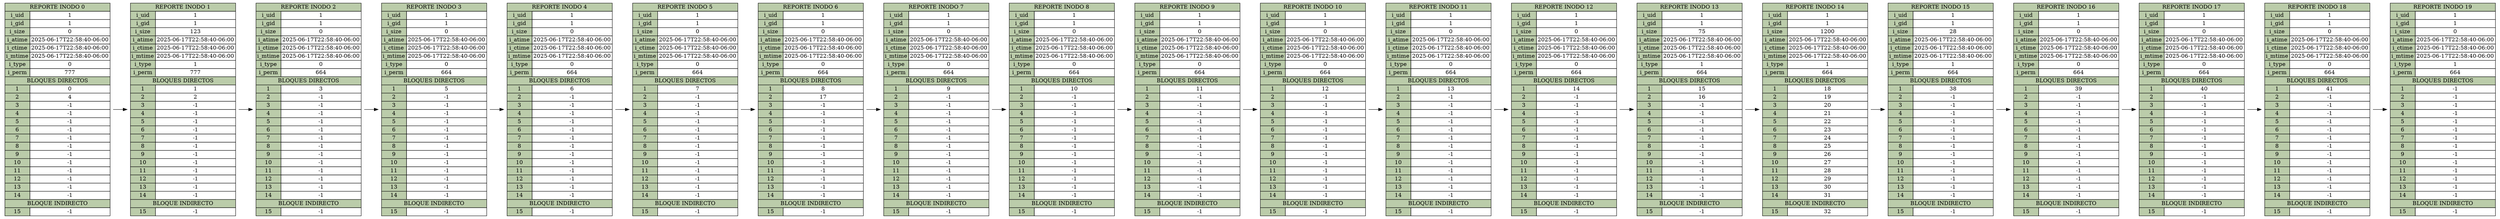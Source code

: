 digraph G {
        node [shape=plaintext]
		rankdir=LR;
    inode0 [label=<
            <table border="0" cellborder="1" cellspacing="0">
                <tr><td colspan="2" BGCOLOR="#bbccaa"> REPORTE INODO 0 </td></tr>
                <tr><td BGCOLOR="#bbccaa">i_uid</td><td>1</td></tr>
                <tr><td BGCOLOR="#bbccaa">i_gid</td><td>1</td></tr>
                <tr><td BGCOLOR="#bbccaa">i_size</td><td>0</td></tr>
                <tr><td BGCOLOR="#bbccaa">i_atime</td><td>2025-06-17T22:58:40-06:00</td></tr>
                <tr><td BGCOLOR="#bbccaa">i_ctime</td><td>2025-06-17T22:58:40-06:00</td></tr>
                <tr><td BGCOLOR="#bbccaa">i_mtime</td><td>2025-06-17T22:58:40-06:00</td></tr>
                <tr><td BGCOLOR="#bbccaa">i_type</td><td>0</td></tr>
                <tr><td BGCOLOR="#bbccaa">i_perm</td><td>777</td></tr>
                <tr><td BGCOLOR="#bbccaa" colspan="2">BLOQUES DIRECTOS</td></tr>
            <tr><td BGCOLOR="#bbccaa">1</td><td>0</td></tr><tr><td BGCOLOR="#bbccaa">2</td><td>4</td></tr><tr><td BGCOLOR="#bbccaa">3</td><td>-1</td></tr><tr><td BGCOLOR="#bbccaa">4</td><td>-1</td></tr><tr><td BGCOLOR="#bbccaa">5</td><td>-1</td></tr><tr><td BGCOLOR="#bbccaa">6</td><td>-1</td></tr><tr><td BGCOLOR="#bbccaa">7</td><td>-1</td></tr><tr><td BGCOLOR="#bbccaa">8</td><td>-1</td></tr><tr><td BGCOLOR="#bbccaa">9</td><td>-1</td></tr><tr><td BGCOLOR="#bbccaa">10</td><td>-1</td></tr><tr><td BGCOLOR="#bbccaa">11</td><td>-1</td></tr><tr><td BGCOLOR="#bbccaa">12</td><td>-1</td></tr><tr><td BGCOLOR="#bbccaa">13</td><td>-1</td></tr><tr><td BGCOLOR="#bbccaa">14</td><td>-1</td></tr>
                <tr><td BGCOLOR="#bbccaa" colspan="2">BLOQUE INDIRECTO</td></tr>
                <tr><td BGCOLOR="#bbccaa">15</td><td>-1</td></tr>
            </table>>];
        inode0 -> inode1;
inode1 [label=<
            <table border="0" cellborder="1" cellspacing="0">
                <tr><td colspan="2" BGCOLOR="#bbccaa"> REPORTE INODO 1 </td></tr>
                <tr><td BGCOLOR="#bbccaa">i_uid</td><td>1</td></tr>
                <tr><td BGCOLOR="#bbccaa">i_gid</td><td>1</td></tr>
                <tr><td BGCOLOR="#bbccaa">i_size</td><td>123</td></tr>
                <tr><td BGCOLOR="#bbccaa">i_atime</td><td>2025-06-17T22:58:40-06:00</td></tr>
                <tr><td BGCOLOR="#bbccaa">i_ctime</td><td>2025-06-17T22:58:40-06:00</td></tr>
                <tr><td BGCOLOR="#bbccaa">i_mtime</td><td>2025-06-17T22:58:40-06:00</td></tr>
                <tr><td BGCOLOR="#bbccaa">i_type</td><td>1</td></tr>
                <tr><td BGCOLOR="#bbccaa">i_perm</td><td>777</td></tr>
                <tr><td BGCOLOR="#bbccaa" colspan="2">BLOQUES DIRECTOS</td></tr>
            <tr><td BGCOLOR="#bbccaa">1</td><td>1</td></tr><tr><td BGCOLOR="#bbccaa">2</td><td>2</td></tr><tr><td BGCOLOR="#bbccaa">3</td><td>-1</td></tr><tr><td BGCOLOR="#bbccaa">4</td><td>-1</td></tr><tr><td BGCOLOR="#bbccaa">5</td><td>-1</td></tr><tr><td BGCOLOR="#bbccaa">6</td><td>-1</td></tr><tr><td BGCOLOR="#bbccaa">7</td><td>-1</td></tr><tr><td BGCOLOR="#bbccaa">8</td><td>-1</td></tr><tr><td BGCOLOR="#bbccaa">9</td><td>-1</td></tr><tr><td BGCOLOR="#bbccaa">10</td><td>-1</td></tr><tr><td BGCOLOR="#bbccaa">11</td><td>-1</td></tr><tr><td BGCOLOR="#bbccaa">12</td><td>-1</td></tr><tr><td BGCOLOR="#bbccaa">13</td><td>-1</td></tr><tr><td BGCOLOR="#bbccaa">14</td><td>-1</td></tr>
                <tr><td BGCOLOR="#bbccaa" colspan="2">BLOQUE INDIRECTO</td></tr>
                <tr><td BGCOLOR="#bbccaa">15</td><td>-1</td></tr>
            </table>>];
        inode1 -> inode2;
inode2 [label=<
            <table border="0" cellborder="1" cellspacing="0">
                <tr><td colspan="2" BGCOLOR="#bbccaa"> REPORTE INODO 2 </td></tr>
                <tr><td BGCOLOR="#bbccaa">i_uid</td><td>1</td></tr>
                <tr><td BGCOLOR="#bbccaa">i_gid</td><td>1</td></tr>
                <tr><td BGCOLOR="#bbccaa">i_size</td><td>0</td></tr>
                <tr><td BGCOLOR="#bbccaa">i_atime</td><td>2025-06-17T22:58:40-06:00</td></tr>
                <tr><td BGCOLOR="#bbccaa">i_ctime</td><td>2025-06-17T22:58:40-06:00</td></tr>
                <tr><td BGCOLOR="#bbccaa">i_mtime</td><td>2025-06-17T22:58:40-06:00</td></tr>
                <tr><td BGCOLOR="#bbccaa">i_type</td><td>0</td></tr>
                <tr><td BGCOLOR="#bbccaa">i_perm</td><td>664</td></tr>
                <tr><td BGCOLOR="#bbccaa" colspan="2">BLOQUES DIRECTOS</td></tr>
            <tr><td BGCOLOR="#bbccaa">1</td><td>3</td></tr><tr><td BGCOLOR="#bbccaa">2</td><td>-1</td></tr><tr><td BGCOLOR="#bbccaa">3</td><td>-1</td></tr><tr><td BGCOLOR="#bbccaa">4</td><td>-1</td></tr><tr><td BGCOLOR="#bbccaa">5</td><td>-1</td></tr><tr><td BGCOLOR="#bbccaa">6</td><td>-1</td></tr><tr><td BGCOLOR="#bbccaa">7</td><td>-1</td></tr><tr><td BGCOLOR="#bbccaa">8</td><td>-1</td></tr><tr><td BGCOLOR="#bbccaa">9</td><td>-1</td></tr><tr><td BGCOLOR="#bbccaa">10</td><td>-1</td></tr><tr><td BGCOLOR="#bbccaa">11</td><td>-1</td></tr><tr><td BGCOLOR="#bbccaa">12</td><td>-1</td></tr><tr><td BGCOLOR="#bbccaa">13</td><td>-1</td></tr><tr><td BGCOLOR="#bbccaa">14</td><td>-1</td></tr>
                <tr><td BGCOLOR="#bbccaa" colspan="2">BLOQUE INDIRECTO</td></tr>
                <tr><td BGCOLOR="#bbccaa">15</td><td>-1</td></tr>
            </table>>];
        inode2 -> inode3;
inode3 [label=<
            <table border="0" cellborder="1" cellspacing="0">
                <tr><td colspan="2" BGCOLOR="#bbccaa"> REPORTE INODO 3 </td></tr>
                <tr><td BGCOLOR="#bbccaa">i_uid</td><td>1</td></tr>
                <tr><td BGCOLOR="#bbccaa">i_gid</td><td>1</td></tr>
                <tr><td BGCOLOR="#bbccaa">i_size</td><td>0</td></tr>
                <tr><td BGCOLOR="#bbccaa">i_atime</td><td>2025-06-17T22:58:40-06:00</td></tr>
                <tr><td BGCOLOR="#bbccaa">i_ctime</td><td>2025-06-17T22:58:40-06:00</td></tr>
                <tr><td BGCOLOR="#bbccaa">i_mtime</td><td>2025-06-17T22:58:40-06:00</td></tr>
                <tr><td BGCOLOR="#bbccaa">i_type</td><td>0</td></tr>
                <tr><td BGCOLOR="#bbccaa">i_perm</td><td>664</td></tr>
                <tr><td BGCOLOR="#bbccaa" colspan="2">BLOQUES DIRECTOS</td></tr>
            <tr><td BGCOLOR="#bbccaa">1</td><td>5</td></tr><tr><td BGCOLOR="#bbccaa">2</td><td>-1</td></tr><tr><td BGCOLOR="#bbccaa">3</td><td>-1</td></tr><tr><td BGCOLOR="#bbccaa">4</td><td>-1</td></tr><tr><td BGCOLOR="#bbccaa">5</td><td>-1</td></tr><tr><td BGCOLOR="#bbccaa">6</td><td>-1</td></tr><tr><td BGCOLOR="#bbccaa">7</td><td>-1</td></tr><tr><td BGCOLOR="#bbccaa">8</td><td>-1</td></tr><tr><td BGCOLOR="#bbccaa">9</td><td>-1</td></tr><tr><td BGCOLOR="#bbccaa">10</td><td>-1</td></tr><tr><td BGCOLOR="#bbccaa">11</td><td>-1</td></tr><tr><td BGCOLOR="#bbccaa">12</td><td>-1</td></tr><tr><td BGCOLOR="#bbccaa">13</td><td>-1</td></tr><tr><td BGCOLOR="#bbccaa">14</td><td>-1</td></tr>
                <tr><td BGCOLOR="#bbccaa" colspan="2">BLOQUE INDIRECTO</td></tr>
                <tr><td BGCOLOR="#bbccaa">15</td><td>-1</td></tr>
            </table>>];
        inode3 -> inode4;
inode4 [label=<
            <table border="0" cellborder="1" cellspacing="0">
                <tr><td colspan="2" BGCOLOR="#bbccaa"> REPORTE INODO 4 </td></tr>
                <tr><td BGCOLOR="#bbccaa">i_uid</td><td>1</td></tr>
                <tr><td BGCOLOR="#bbccaa">i_gid</td><td>1</td></tr>
                <tr><td BGCOLOR="#bbccaa">i_size</td><td>0</td></tr>
                <tr><td BGCOLOR="#bbccaa">i_atime</td><td>2025-06-17T22:58:40-06:00</td></tr>
                <tr><td BGCOLOR="#bbccaa">i_ctime</td><td>2025-06-17T22:58:40-06:00</td></tr>
                <tr><td BGCOLOR="#bbccaa">i_mtime</td><td>2025-06-17T22:58:40-06:00</td></tr>
                <tr><td BGCOLOR="#bbccaa">i_type</td><td>0</td></tr>
                <tr><td BGCOLOR="#bbccaa">i_perm</td><td>664</td></tr>
                <tr><td BGCOLOR="#bbccaa" colspan="2">BLOQUES DIRECTOS</td></tr>
            <tr><td BGCOLOR="#bbccaa">1</td><td>6</td></tr><tr><td BGCOLOR="#bbccaa">2</td><td>-1</td></tr><tr><td BGCOLOR="#bbccaa">3</td><td>-1</td></tr><tr><td BGCOLOR="#bbccaa">4</td><td>-1</td></tr><tr><td BGCOLOR="#bbccaa">5</td><td>-1</td></tr><tr><td BGCOLOR="#bbccaa">6</td><td>-1</td></tr><tr><td BGCOLOR="#bbccaa">7</td><td>-1</td></tr><tr><td BGCOLOR="#bbccaa">8</td><td>-1</td></tr><tr><td BGCOLOR="#bbccaa">9</td><td>-1</td></tr><tr><td BGCOLOR="#bbccaa">10</td><td>-1</td></tr><tr><td BGCOLOR="#bbccaa">11</td><td>-1</td></tr><tr><td BGCOLOR="#bbccaa">12</td><td>-1</td></tr><tr><td BGCOLOR="#bbccaa">13</td><td>-1</td></tr><tr><td BGCOLOR="#bbccaa">14</td><td>-1</td></tr>
                <tr><td BGCOLOR="#bbccaa" colspan="2">BLOQUE INDIRECTO</td></tr>
                <tr><td BGCOLOR="#bbccaa">15</td><td>-1</td></tr>
            </table>>];
        inode4 -> inode5;
inode5 [label=<
            <table border="0" cellborder="1" cellspacing="0">
                <tr><td colspan="2" BGCOLOR="#bbccaa"> REPORTE INODO 5 </td></tr>
                <tr><td BGCOLOR="#bbccaa">i_uid</td><td>1</td></tr>
                <tr><td BGCOLOR="#bbccaa">i_gid</td><td>1</td></tr>
                <tr><td BGCOLOR="#bbccaa">i_size</td><td>0</td></tr>
                <tr><td BGCOLOR="#bbccaa">i_atime</td><td>2025-06-17T22:58:40-06:00</td></tr>
                <tr><td BGCOLOR="#bbccaa">i_ctime</td><td>2025-06-17T22:58:40-06:00</td></tr>
                <tr><td BGCOLOR="#bbccaa">i_mtime</td><td>2025-06-17T22:58:40-06:00</td></tr>
                <tr><td BGCOLOR="#bbccaa">i_type</td><td>0</td></tr>
                <tr><td BGCOLOR="#bbccaa">i_perm</td><td>664</td></tr>
                <tr><td BGCOLOR="#bbccaa" colspan="2">BLOQUES DIRECTOS</td></tr>
            <tr><td BGCOLOR="#bbccaa">1</td><td>7</td></tr><tr><td BGCOLOR="#bbccaa">2</td><td>-1</td></tr><tr><td BGCOLOR="#bbccaa">3</td><td>-1</td></tr><tr><td BGCOLOR="#bbccaa">4</td><td>-1</td></tr><tr><td BGCOLOR="#bbccaa">5</td><td>-1</td></tr><tr><td BGCOLOR="#bbccaa">6</td><td>-1</td></tr><tr><td BGCOLOR="#bbccaa">7</td><td>-1</td></tr><tr><td BGCOLOR="#bbccaa">8</td><td>-1</td></tr><tr><td BGCOLOR="#bbccaa">9</td><td>-1</td></tr><tr><td BGCOLOR="#bbccaa">10</td><td>-1</td></tr><tr><td BGCOLOR="#bbccaa">11</td><td>-1</td></tr><tr><td BGCOLOR="#bbccaa">12</td><td>-1</td></tr><tr><td BGCOLOR="#bbccaa">13</td><td>-1</td></tr><tr><td BGCOLOR="#bbccaa">14</td><td>-1</td></tr>
                <tr><td BGCOLOR="#bbccaa" colspan="2">BLOQUE INDIRECTO</td></tr>
                <tr><td BGCOLOR="#bbccaa">15</td><td>-1</td></tr>
            </table>>];
        inode5 -> inode6;
inode6 [label=<
            <table border="0" cellborder="1" cellspacing="0">
                <tr><td colspan="2" BGCOLOR="#bbccaa"> REPORTE INODO 6 </td></tr>
                <tr><td BGCOLOR="#bbccaa">i_uid</td><td>1</td></tr>
                <tr><td BGCOLOR="#bbccaa">i_gid</td><td>1</td></tr>
                <tr><td BGCOLOR="#bbccaa">i_size</td><td>0</td></tr>
                <tr><td BGCOLOR="#bbccaa">i_atime</td><td>2025-06-17T22:58:40-06:00</td></tr>
                <tr><td BGCOLOR="#bbccaa">i_ctime</td><td>2025-06-17T22:58:40-06:00</td></tr>
                <tr><td BGCOLOR="#bbccaa">i_mtime</td><td>2025-06-17T22:58:40-06:00</td></tr>
                <tr><td BGCOLOR="#bbccaa">i_type</td><td>0</td></tr>
                <tr><td BGCOLOR="#bbccaa">i_perm</td><td>664</td></tr>
                <tr><td BGCOLOR="#bbccaa" colspan="2">BLOQUES DIRECTOS</td></tr>
            <tr><td BGCOLOR="#bbccaa">1</td><td>8</td></tr><tr><td BGCOLOR="#bbccaa">2</td><td>17</td></tr><tr><td BGCOLOR="#bbccaa">3</td><td>-1</td></tr><tr><td BGCOLOR="#bbccaa">4</td><td>-1</td></tr><tr><td BGCOLOR="#bbccaa">5</td><td>-1</td></tr><tr><td BGCOLOR="#bbccaa">6</td><td>-1</td></tr><tr><td BGCOLOR="#bbccaa">7</td><td>-1</td></tr><tr><td BGCOLOR="#bbccaa">8</td><td>-1</td></tr><tr><td BGCOLOR="#bbccaa">9</td><td>-1</td></tr><tr><td BGCOLOR="#bbccaa">10</td><td>-1</td></tr><tr><td BGCOLOR="#bbccaa">11</td><td>-1</td></tr><tr><td BGCOLOR="#bbccaa">12</td><td>-1</td></tr><tr><td BGCOLOR="#bbccaa">13</td><td>-1</td></tr><tr><td BGCOLOR="#bbccaa">14</td><td>-1</td></tr>
                <tr><td BGCOLOR="#bbccaa" colspan="2">BLOQUE INDIRECTO</td></tr>
                <tr><td BGCOLOR="#bbccaa">15</td><td>-1</td></tr>
            </table>>];
        inode6 -> inode7;
inode7 [label=<
            <table border="0" cellborder="1" cellspacing="0">
                <tr><td colspan="2" BGCOLOR="#bbccaa"> REPORTE INODO 7 </td></tr>
                <tr><td BGCOLOR="#bbccaa">i_uid</td><td>1</td></tr>
                <tr><td BGCOLOR="#bbccaa">i_gid</td><td>1</td></tr>
                <tr><td BGCOLOR="#bbccaa">i_size</td><td>0</td></tr>
                <tr><td BGCOLOR="#bbccaa">i_atime</td><td>2025-06-17T22:58:40-06:00</td></tr>
                <tr><td BGCOLOR="#bbccaa">i_ctime</td><td>2025-06-17T22:58:40-06:00</td></tr>
                <tr><td BGCOLOR="#bbccaa">i_mtime</td><td>2025-06-17T22:58:40-06:00</td></tr>
                <tr><td BGCOLOR="#bbccaa">i_type</td><td>0</td></tr>
                <tr><td BGCOLOR="#bbccaa">i_perm</td><td>664</td></tr>
                <tr><td BGCOLOR="#bbccaa" colspan="2">BLOQUES DIRECTOS</td></tr>
            <tr><td BGCOLOR="#bbccaa">1</td><td>9</td></tr><tr><td BGCOLOR="#bbccaa">2</td><td>-1</td></tr><tr><td BGCOLOR="#bbccaa">3</td><td>-1</td></tr><tr><td BGCOLOR="#bbccaa">4</td><td>-1</td></tr><tr><td BGCOLOR="#bbccaa">5</td><td>-1</td></tr><tr><td BGCOLOR="#bbccaa">6</td><td>-1</td></tr><tr><td BGCOLOR="#bbccaa">7</td><td>-1</td></tr><tr><td BGCOLOR="#bbccaa">8</td><td>-1</td></tr><tr><td BGCOLOR="#bbccaa">9</td><td>-1</td></tr><tr><td BGCOLOR="#bbccaa">10</td><td>-1</td></tr><tr><td BGCOLOR="#bbccaa">11</td><td>-1</td></tr><tr><td BGCOLOR="#bbccaa">12</td><td>-1</td></tr><tr><td BGCOLOR="#bbccaa">13</td><td>-1</td></tr><tr><td BGCOLOR="#bbccaa">14</td><td>-1</td></tr>
                <tr><td BGCOLOR="#bbccaa" colspan="2">BLOQUE INDIRECTO</td></tr>
                <tr><td BGCOLOR="#bbccaa">15</td><td>-1</td></tr>
            </table>>];
        inode7 -> inode8;
inode8 [label=<
            <table border="0" cellborder="1" cellspacing="0">
                <tr><td colspan="2" BGCOLOR="#bbccaa"> REPORTE INODO 8 </td></tr>
                <tr><td BGCOLOR="#bbccaa">i_uid</td><td>1</td></tr>
                <tr><td BGCOLOR="#bbccaa">i_gid</td><td>1</td></tr>
                <tr><td BGCOLOR="#bbccaa">i_size</td><td>0</td></tr>
                <tr><td BGCOLOR="#bbccaa">i_atime</td><td>2025-06-17T22:58:40-06:00</td></tr>
                <tr><td BGCOLOR="#bbccaa">i_ctime</td><td>2025-06-17T22:58:40-06:00</td></tr>
                <tr><td BGCOLOR="#bbccaa">i_mtime</td><td>2025-06-17T22:58:40-06:00</td></tr>
                <tr><td BGCOLOR="#bbccaa">i_type</td><td>0</td></tr>
                <tr><td BGCOLOR="#bbccaa">i_perm</td><td>664</td></tr>
                <tr><td BGCOLOR="#bbccaa" colspan="2">BLOQUES DIRECTOS</td></tr>
            <tr><td BGCOLOR="#bbccaa">1</td><td>10</td></tr><tr><td BGCOLOR="#bbccaa">2</td><td>-1</td></tr><tr><td BGCOLOR="#bbccaa">3</td><td>-1</td></tr><tr><td BGCOLOR="#bbccaa">4</td><td>-1</td></tr><tr><td BGCOLOR="#bbccaa">5</td><td>-1</td></tr><tr><td BGCOLOR="#bbccaa">6</td><td>-1</td></tr><tr><td BGCOLOR="#bbccaa">7</td><td>-1</td></tr><tr><td BGCOLOR="#bbccaa">8</td><td>-1</td></tr><tr><td BGCOLOR="#bbccaa">9</td><td>-1</td></tr><tr><td BGCOLOR="#bbccaa">10</td><td>-1</td></tr><tr><td BGCOLOR="#bbccaa">11</td><td>-1</td></tr><tr><td BGCOLOR="#bbccaa">12</td><td>-1</td></tr><tr><td BGCOLOR="#bbccaa">13</td><td>-1</td></tr><tr><td BGCOLOR="#bbccaa">14</td><td>-1</td></tr>
                <tr><td BGCOLOR="#bbccaa" colspan="2">BLOQUE INDIRECTO</td></tr>
                <tr><td BGCOLOR="#bbccaa">15</td><td>-1</td></tr>
            </table>>];
        inode8 -> inode9;
inode9 [label=<
            <table border="0" cellborder="1" cellspacing="0">
                <tr><td colspan="2" BGCOLOR="#bbccaa"> REPORTE INODO 9 </td></tr>
                <tr><td BGCOLOR="#bbccaa">i_uid</td><td>1</td></tr>
                <tr><td BGCOLOR="#bbccaa">i_gid</td><td>1</td></tr>
                <tr><td BGCOLOR="#bbccaa">i_size</td><td>0</td></tr>
                <tr><td BGCOLOR="#bbccaa">i_atime</td><td>2025-06-17T22:58:40-06:00</td></tr>
                <tr><td BGCOLOR="#bbccaa">i_ctime</td><td>2025-06-17T22:58:40-06:00</td></tr>
                <tr><td BGCOLOR="#bbccaa">i_mtime</td><td>2025-06-17T22:58:40-06:00</td></tr>
                <tr><td BGCOLOR="#bbccaa">i_type</td><td>0</td></tr>
                <tr><td BGCOLOR="#bbccaa">i_perm</td><td>664</td></tr>
                <tr><td BGCOLOR="#bbccaa" colspan="2">BLOQUES DIRECTOS</td></tr>
            <tr><td BGCOLOR="#bbccaa">1</td><td>11</td></tr><tr><td BGCOLOR="#bbccaa">2</td><td>-1</td></tr><tr><td BGCOLOR="#bbccaa">3</td><td>-1</td></tr><tr><td BGCOLOR="#bbccaa">4</td><td>-1</td></tr><tr><td BGCOLOR="#bbccaa">5</td><td>-1</td></tr><tr><td BGCOLOR="#bbccaa">6</td><td>-1</td></tr><tr><td BGCOLOR="#bbccaa">7</td><td>-1</td></tr><tr><td BGCOLOR="#bbccaa">8</td><td>-1</td></tr><tr><td BGCOLOR="#bbccaa">9</td><td>-1</td></tr><tr><td BGCOLOR="#bbccaa">10</td><td>-1</td></tr><tr><td BGCOLOR="#bbccaa">11</td><td>-1</td></tr><tr><td BGCOLOR="#bbccaa">12</td><td>-1</td></tr><tr><td BGCOLOR="#bbccaa">13</td><td>-1</td></tr><tr><td BGCOLOR="#bbccaa">14</td><td>-1</td></tr>
                <tr><td BGCOLOR="#bbccaa" colspan="2">BLOQUE INDIRECTO</td></tr>
                <tr><td BGCOLOR="#bbccaa">15</td><td>-1</td></tr>
            </table>>];
        inode9 -> inode10;
inode10 [label=<
            <table border="0" cellborder="1" cellspacing="0">
                <tr><td colspan="2" BGCOLOR="#bbccaa"> REPORTE INODO 10 </td></tr>
                <tr><td BGCOLOR="#bbccaa">i_uid</td><td>1</td></tr>
                <tr><td BGCOLOR="#bbccaa">i_gid</td><td>1</td></tr>
                <tr><td BGCOLOR="#bbccaa">i_size</td><td>0</td></tr>
                <tr><td BGCOLOR="#bbccaa">i_atime</td><td>2025-06-17T22:58:40-06:00</td></tr>
                <tr><td BGCOLOR="#bbccaa">i_ctime</td><td>2025-06-17T22:58:40-06:00</td></tr>
                <tr><td BGCOLOR="#bbccaa">i_mtime</td><td>2025-06-17T22:58:40-06:00</td></tr>
                <tr><td BGCOLOR="#bbccaa">i_type</td><td>0</td></tr>
                <tr><td BGCOLOR="#bbccaa">i_perm</td><td>664</td></tr>
                <tr><td BGCOLOR="#bbccaa" colspan="2">BLOQUES DIRECTOS</td></tr>
            <tr><td BGCOLOR="#bbccaa">1</td><td>12</td></tr><tr><td BGCOLOR="#bbccaa">2</td><td>-1</td></tr><tr><td BGCOLOR="#bbccaa">3</td><td>-1</td></tr><tr><td BGCOLOR="#bbccaa">4</td><td>-1</td></tr><tr><td BGCOLOR="#bbccaa">5</td><td>-1</td></tr><tr><td BGCOLOR="#bbccaa">6</td><td>-1</td></tr><tr><td BGCOLOR="#bbccaa">7</td><td>-1</td></tr><tr><td BGCOLOR="#bbccaa">8</td><td>-1</td></tr><tr><td BGCOLOR="#bbccaa">9</td><td>-1</td></tr><tr><td BGCOLOR="#bbccaa">10</td><td>-1</td></tr><tr><td BGCOLOR="#bbccaa">11</td><td>-1</td></tr><tr><td BGCOLOR="#bbccaa">12</td><td>-1</td></tr><tr><td BGCOLOR="#bbccaa">13</td><td>-1</td></tr><tr><td BGCOLOR="#bbccaa">14</td><td>-1</td></tr>
                <tr><td BGCOLOR="#bbccaa" colspan="2">BLOQUE INDIRECTO</td></tr>
                <tr><td BGCOLOR="#bbccaa">15</td><td>-1</td></tr>
            </table>>];
        inode10 -> inode11;
inode11 [label=<
            <table border="0" cellborder="1" cellspacing="0">
                <tr><td colspan="2" BGCOLOR="#bbccaa"> REPORTE INODO 11 </td></tr>
                <tr><td BGCOLOR="#bbccaa">i_uid</td><td>1</td></tr>
                <tr><td BGCOLOR="#bbccaa">i_gid</td><td>1</td></tr>
                <tr><td BGCOLOR="#bbccaa">i_size</td><td>0</td></tr>
                <tr><td BGCOLOR="#bbccaa">i_atime</td><td>2025-06-17T22:58:40-06:00</td></tr>
                <tr><td BGCOLOR="#bbccaa">i_ctime</td><td>2025-06-17T22:58:40-06:00</td></tr>
                <tr><td BGCOLOR="#bbccaa">i_mtime</td><td>2025-06-17T22:58:40-06:00</td></tr>
                <tr><td BGCOLOR="#bbccaa">i_type</td><td>0</td></tr>
                <tr><td BGCOLOR="#bbccaa">i_perm</td><td>664</td></tr>
                <tr><td BGCOLOR="#bbccaa" colspan="2">BLOQUES DIRECTOS</td></tr>
            <tr><td BGCOLOR="#bbccaa">1</td><td>13</td></tr><tr><td BGCOLOR="#bbccaa">2</td><td>-1</td></tr><tr><td BGCOLOR="#bbccaa">3</td><td>-1</td></tr><tr><td BGCOLOR="#bbccaa">4</td><td>-1</td></tr><tr><td BGCOLOR="#bbccaa">5</td><td>-1</td></tr><tr><td BGCOLOR="#bbccaa">6</td><td>-1</td></tr><tr><td BGCOLOR="#bbccaa">7</td><td>-1</td></tr><tr><td BGCOLOR="#bbccaa">8</td><td>-1</td></tr><tr><td BGCOLOR="#bbccaa">9</td><td>-1</td></tr><tr><td BGCOLOR="#bbccaa">10</td><td>-1</td></tr><tr><td BGCOLOR="#bbccaa">11</td><td>-1</td></tr><tr><td BGCOLOR="#bbccaa">12</td><td>-1</td></tr><tr><td BGCOLOR="#bbccaa">13</td><td>-1</td></tr><tr><td BGCOLOR="#bbccaa">14</td><td>-1</td></tr>
                <tr><td BGCOLOR="#bbccaa" colspan="2">BLOQUE INDIRECTO</td></tr>
                <tr><td BGCOLOR="#bbccaa">15</td><td>-1</td></tr>
            </table>>];
        inode11 -> inode12;
inode12 [label=<
            <table border="0" cellborder="1" cellspacing="0">
                <tr><td colspan="2" BGCOLOR="#bbccaa"> REPORTE INODO 12 </td></tr>
                <tr><td BGCOLOR="#bbccaa">i_uid</td><td>1</td></tr>
                <tr><td BGCOLOR="#bbccaa">i_gid</td><td>1</td></tr>
                <tr><td BGCOLOR="#bbccaa">i_size</td><td>0</td></tr>
                <tr><td BGCOLOR="#bbccaa">i_atime</td><td>2025-06-17T22:58:40-06:00</td></tr>
                <tr><td BGCOLOR="#bbccaa">i_ctime</td><td>2025-06-17T22:58:40-06:00</td></tr>
                <tr><td BGCOLOR="#bbccaa">i_mtime</td><td>2025-06-17T22:58:40-06:00</td></tr>
                <tr><td BGCOLOR="#bbccaa">i_type</td><td>0</td></tr>
                <tr><td BGCOLOR="#bbccaa">i_perm</td><td>664</td></tr>
                <tr><td BGCOLOR="#bbccaa" colspan="2">BLOQUES DIRECTOS</td></tr>
            <tr><td BGCOLOR="#bbccaa">1</td><td>14</td></tr><tr><td BGCOLOR="#bbccaa">2</td><td>-1</td></tr><tr><td BGCOLOR="#bbccaa">3</td><td>-1</td></tr><tr><td BGCOLOR="#bbccaa">4</td><td>-1</td></tr><tr><td BGCOLOR="#bbccaa">5</td><td>-1</td></tr><tr><td BGCOLOR="#bbccaa">6</td><td>-1</td></tr><tr><td BGCOLOR="#bbccaa">7</td><td>-1</td></tr><tr><td BGCOLOR="#bbccaa">8</td><td>-1</td></tr><tr><td BGCOLOR="#bbccaa">9</td><td>-1</td></tr><tr><td BGCOLOR="#bbccaa">10</td><td>-1</td></tr><tr><td BGCOLOR="#bbccaa">11</td><td>-1</td></tr><tr><td BGCOLOR="#bbccaa">12</td><td>-1</td></tr><tr><td BGCOLOR="#bbccaa">13</td><td>-1</td></tr><tr><td BGCOLOR="#bbccaa">14</td><td>-1</td></tr>
                <tr><td BGCOLOR="#bbccaa" colspan="2">BLOQUE INDIRECTO</td></tr>
                <tr><td BGCOLOR="#bbccaa">15</td><td>-1</td></tr>
            </table>>];
        inode12 -> inode13;
inode13 [label=<
            <table border="0" cellborder="1" cellspacing="0">
                <tr><td colspan="2" BGCOLOR="#bbccaa"> REPORTE INODO 13 </td></tr>
                <tr><td BGCOLOR="#bbccaa">i_uid</td><td>1</td></tr>
                <tr><td BGCOLOR="#bbccaa">i_gid</td><td>1</td></tr>
                <tr><td BGCOLOR="#bbccaa">i_size</td><td>75</td></tr>
                <tr><td BGCOLOR="#bbccaa">i_atime</td><td>2025-06-17T22:58:40-06:00</td></tr>
                <tr><td BGCOLOR="#bbccaa">i_ctime</td><td>2025-06-17T22:58:40-06:00</td></tr>
                <tr><td BGCOLOR="#bbccaa">i_mtime</td><td>2025-06-17T22:58:40-06:00</td></tr>
                <tr><td BGCOLOR="#bbccaa">i_type</td><td>1</td></tr>
                <tr><td BGCOLOR="#bbccaa">i_perm</td><td>664</td></tr>
                <tr><td BGCOLOR="#bbccaa" colspan="2">BLOQUES DIRECTOS</td></tr>
            <tr><td BGCOLOR="#bbccaa">1</td><td>15</td></tr><tr><td BGCOLOR="#bbccaa">2</td><td>16</td></tr><tr><td BGCOLOR="#bbccaa">3</td><td>-1</td></tr><tr><td BGCOLOR="#bbccaa">4</td><td>-1</td></tr><tr><td BGCOLOR="#bbccaa">5</td><td>-1</td></tr><tr><td BGCOLOR="#bbccaa">6</td><td>-1</td></tr><tr><td BGCOLOR="#bbccaa">7</td><td>-1</td></tr><tr><td BGCOLOR="#bbccaa">8</td><td>-1</td></tr><tr><td BGCOLOR="#bbccaa">9</td><td>-1</td></tr><tr><td BGCOLOR="#bbccaa">10</td><td>-1</td></tr><tr><td BGCOLOR="#bbccaa">11</td><td>-1</td></tr><tr><td BGCOLOR="#bbccaa">12</td><td>-1</td></tr><tr><td BGCOLOR="#bbccaa">13</td><td>-1</td></tr><tr><td BGCOLOR="#bbccaa">14</td><td>-1</td></tr>
                <tr><td BGCOLOR="#bbccaa" colspan="2">BLOQUE INDIRECTO</td></tr>
                <tr><td BGCOLOR="#bbccaa">15</td><td>-1</td></tr>
            </table>>];
        inode13 -> inode14;
inode14 [label=<
            <table border="0" cellborder="1" cellspacing="0">
                <tr><td colspan="2" BGCOLOR="#bbccaa"> REPORTE INODO 14 </td></tr>
                <tr><td BGCOLOR="#bbccaa">i_uid</td><td>1</td></tr>
                <tr><td BGCOLOR="#bbccaa">i_gid</td><td>1</td></tr>
                <tr><td BGCOLOR="#bbccaa">i_size</td><td>1200</td></tr>
                <tr><td BGCOLOR="#bbccaa">i_atime</td><td>2025-06-17T22:58:40-06:00</td></tr>
                <tr><td BGCOLOR="#bbccaa">i_ctime</td><td>2025-06-17T22:58:40-06:00</td></tr>
                <tr><td BGCOLOR="#bbccaa">i_mtime</td><td>2025-06-17T22:58:40-06:00</td></tr>
                <tr><td BGCOLOR="#bbccaa">i_type</td><td>1</td></tr>
                <tr><td BGCOLOR="#bbccaa">i_perm</td><td>664</td></tr>
                <tr><td BGCOLOR="#bbccaa" colspan="2">BLOQUES DIRECTOS</td></tr>
            <tr><td BGCOLOR="#bbccaa">1</td><td>18</td></tr><tr><td BGCOLOR="#bbccaa">2</td><td>19</td></tr><tr><td BGCOLOR="#bbccaa">3</td><td>20</td></tr><tr><td BGCOLOR="#bbccaa">4</td><td>21</td></tr><tr><td BGCOLOR="#bbccaa">5</td><td>22</td></tr><tr><td BGCOLOR="#bbccaa">6</td><td>23</td></tr><tr><td BGCOLOR="#bbccaa">7</td><td>24</td></tr><tr><td BGCOLOR="#bbccaa">8</td><td>25</td></tr><tr><td BGCOLOR="#bbccaa">9</td><td>26</td></tr><tr><td BGCOLOR="#bbccaa">10</td><td>27</td></tr><tr><td BGCOLOR="#bbccaa">11</td><td>28</td></tr><tr><td BGCOLOR="#bbccaa">12</td><td>29</td></tr><tr><td BGCOLOR="#bbccaa">13</td><td>30</td></tr><tr><td BGCOLOR="#bbccaa">14</td><td>31</td></tr>
                <tr><td BGCOLOR="#bbccaa" colspan="2">BLOQUE INDIRECTO</td></tr>
                <tr><td BGCOLOR="#bbccaa">15</td><td>32</td></tr>
            </table>>];
        inode14 -> inode15;
inode15 [label=<
            <table border="0" cellborder="1" cellspacing="0">
                <tr><td colspan="2" BGCOLOR="#bbccaa"> REPORTE INODO 15 </td></tr>
                <tr><td BGCOLOR="#bbccaa">i_uid</td><td>1</td></tr>
                <tr><td BGCOLOR="#bbccaa">i_gid</td><td>1</td></tr>
                <tr><td BGCOLOR="#bbccaa">i_size</td><td>28</td></tr>
                <tr><td BGCOLOR="#bbccaa">i_atime</td><td>2025-06-17T22:58:40-06:00</td></tr>
                <tr><td BGCOLOR="#bbccaa">i_ctime</td><td>2025-06-17T22:58:40-06:00</td></tr>
                <tr><td BGCOLOR="#bbccaa">i_mtime</td><td>2025-06-17T22:58:40-06:00</td></tr>
                <tr><td BGCOLOR="#bbccaa">i_type</td><td>1</td></tr>
                <tr><td BGCOLOR="#bbccaa">i_perm</td><td>664</td></tr>
                <tr><td BGCOLOR="#bbccaa" colspan="2">BLOQUES DIRECTOS</td></tr>
            <tr><td BGCOLOR="#bbccaa">1</td><td>38</td></tr><tr><td BGCOLOR="#bbccaa">2</td><td>-1</td></tr><tr><td BGCOLOR="#bbccaa">3</td><td>-1</td></tr><tr><td BGCOLOR="#bbccaa">4</td><td>-1</td></tr><tr><td BGCOLOR="#bbccaa">5</td><td>-1</td></tr><tr><td BGCOLOR="#bbccaa">6</td><td>-1</td></tr><tr><td BGCOLOR="#bbccaa">7</td><td>-1</td></tr><tr><td BGCOLOR="#bbccaa">8</td><td>-1</td></tr><tr><td BGCOLOR="#bbccaa">9</td><td>-1</td></tr><tr><td BGCOLOR="#bbccaa">10</td><td>-1</td></tr><tr><td BGCOLOR="#bbccaa">11</td><td>-1</td></tr><tr><td BGCOLOR="#bbccaa">12</td><td>-1</td></tr><tr><td BGCOLOR="#bbccaa">13</td><td>-1</td></tr><tr><td BGCOLOR="#bbccaa">14</td><td>-1</td></tr>
                <tr><td BGCOLOR="#bbccaa" colspan="2">BLOQUE INDIRECTO</td></tr>
                <tr><td BGCOLOR="#bbccaa">15</td><td>-1</td></tr>
            </table>>];
        inode15 -> inode16;
inode16 [label=<
            <table border="0" cellborder="1" cellspacing="0">
                <tr><td colspan="2" BGCOLOR="#bbccaa"> REPORTE INODO 16 </td></tr>
                <tr><td BGCOLOR="#bbccaa">i_uid</td><td>1</td></tr>
                <tr><td BGCOLOR="#bbccaa">i_gid</td><td>1</td></tr>
                <tr><td BGCOLOR="#bbccaa">i_size</td><td>0</td></tr>
                <tr><td BGCOLOR="#bbccaa">i_atime</td><td>2025-06-17T22:58:40-06:00</td></tr>
                <tr><td BGCOLOR="#bbccaa">i_ctime</td><td>2025-06-17T22:58:40-06:00</td></tr>
                <tr><td BGCOLOR="#bbccaa">i_mtime</td><td>2025-06-17T22:58:40-06:00</td></tr>
                <tr><td BGCOLOR="#bbccaa">i_type</td><td>0</td></tr>
                <tr><td BGCOLOR="#bbccaa">i_perm</td><td>664</td></tr>
                <tr><td BGCOLOR="#bbccaa" colspan="2">BLOQUES DIRECTOS</td></tr>
            <tr><td BGCOLOR="#bbccaa">1</td><td>39</td></tr><tr><td BGCOLOR="#bbccaa">2</td><td>-1</td></tr><tr><td BGCOLOR="#bbccaa">3</td><td>-1</td></tr><tr><td BGCOLOR="#bbccaa">4</td><td>-1</td></tr><tr><td BGCOLOR="#bbccaa">5</td><td>-1</td></tr><tr><td BGCOLOR="#bbccaa">6</td><td>-1</td></tr><tr><td BGCOLOR="#bbccaa">7</td><td>-1</td></tr><tr><td BGCOLOR="#bbccaa">8</td><td>-1</td></tr><tr><td BGCOLOR="#bbccaa">9</td><td>-1</td></tr><tr><td BGCOLOR="#bbccaa">10</td><td>-1</td></tr><tr><td BGCOLOR="#bbccaa">11</td><td>-1</td></tr><tr><td BGCOLOR="#bbccaa">12</td><td>-1</td></tr><tr><td BGCOLOR="#bbccaa">13</td><td>-1</td></tr><tr><td BGCOLOR="#bbccaa">14</td><td>-1</td></tr>
                <tr><td BGCOLOR="#bbccaa" colspan="2">BLOQUE INDIRECTO</td></tr>
                <tr><td BGCOLOR="#bbccaa">15</td><td>-1</td></tr>
            </table>>];
        inode16 -> inode17;
inode17 [label=<
            <table border="0" cellborder="1" cellspacing="0">
                <tr><td colspan="2" BGCOLOR="#bbccaa"> REPORTE INODO 17 </td></tr>
                <tr><td BGCOLOR="#bbccaa">i_uid</td><td>1</td></tr>
                <tr><td BGCOLOR="#bbccaa">i_gid</td><td>1</td></tr>
                <tr><td BGCOLOR="#bbccaa">i_size</td><td>0</td></tr>
                <tr><td BGCOLOR="#bbccaa">i_atime</td><td>2025-06-17T22:58:40-06:00</td></tr>
                <tr><td BGCOLOR="#bbccaa">i_ctime</td><td>2025-06-17T22:58:40-06:00</td></tr>
                <tr><td BGCOLOR="#bbccaa">i_mtime</td><td>2025-06-17T22:58:40-06:00</td></tr>
                <tr><td BGCOLOR="#bbccaa">i_type</td><td>0</td></tr>
                <tr><td BGCOLOR="#bbccaa">i_perm</td><td>664</td></tr>
                <tr><td BGCOLOR="#bbccaa" colspan="2">BLOQUES DIRECTOS</td></tr>
            <tr><td BGCOLOR="#bbccaa">1</td><td>40</td></tr><tr><td BGCOLOR="#bbccaa">2</td><td>-1</td></tr><tr><td BGCOLOR="#bbccaa">3</td><td>-1</td></tr><tr><td BGCOLOR="#bbccaa">4</td><td>-1</td></tr><tr><td BGCOLOR="#bbccaa">5</td><td>-1</td></tr><tr><td BGCOLOR="#bbccaa">6</td><td>-1</td></tr><tr><td BGCOLOR="#bbccaa">7</td><td>-1</td></tr><tr><td BGCOLOR="#bbccaa">8</td><td>-1</td></tr><tr><td BGCOLOR="#bbccaa">9</td><td>-1</td></tr><tr><td BGCOLOR="#bbccaa">10</td><td>-1</td></tr><tr><td BGCOLOR="#bbccaa">11</td><td>-1</td></tr><tr><td BGCOLOR="#bbccaa">12</td><td>-1</td></tr><tr><td BGCOLOR="#bbccaa">13</td><td>-1</td></tr><tr><td BGCOLOR="#bbccaa">14</td><td>-1</td></tr>
                <tr><td BGCOLOR="#bbccaa" colspan="2">BLOQUE INDIRECTO</td></tr>
                <tr><td BGCOLOR="#bbccaa">15</td><td>-1</td></tr>
            </table>>];
        inode17 -> inode18;
inode18 [label=<
            <table border="0" cellborder="1" cellspacing="0">
                <tr><td colspan="2" BGCOLOR="#bbccaa"> REPORTE INODO 18 </td></tr>
                <tr><td BGCOLOR="#bbccaa">i_uid</td><td>1</td></tr>
                <tr><td BGCOLOR="#bbccaa">i_gid</td><td>1</td></tr>
                <tr><td BGCOLOR="#bbccaa">i_size</td><td>0</td></tr>
                <tr><td BGCOLOR="#bbccaa">i_atime</td><td>2025-06-17T22:58:40-06:00</td></tr>
                <tr><td BGCOLOR="#bbccaa">i_ctime</td><td>2025-06-17T22:58:40-06:00</td></tr>
                <tr><td BGCOLOR="#bbccaa">i_mtime</td><td>2025-06-17T22:58:40-06:00</td></tr>
                <tr><td BGCOLOR="#bbccaa">i_type</td><td>0</td></tr>
                <tr><td BGCOLOR="#bbccaa">i_perm</td><td>664</td></tr>
                <tr><td BGCOLOR="#bbccaa" colspan="2">BLOQUES DIRECTOS</td></tr>
            <tr><td BGCOLOR="#bbccaa">1</td><td>41</td></tr><tr><td BGCOLOR="#bbccaa">2</td><td>-1</td></tr><tr><td BGCOLOR="#bbccaa">3</td><td>-1</td></tr><tr><td BGCOLOR="#bbccaa">4</td><td>-1</td></tr><tr><td BGCOLOR="#bbccaa">5</td><td>-1</td></tr><tr><td BGCOLOR="#bbccaa">6</td><td>-1</td></tr><tr><td BGCOLOR="#bbccaa">7</td><td>-1</td></tr><tr><td BGCOLOR="#bbccaa">8</td><td>-1</td></tr><tr><td BGCOLOR="#bbccaa">9</td><td>-1</td></tr><tr><td BGCOLOR="#bbccaa">10</td><td>-1</td></tr><tr><td BGCOLOR="#bbccaa">11</td><td>-1</td></tr><tr><td BGCOLOR="#bbccaa">12</td><td>-1</td></tr><tr><td BGCOLOR="#bbccaa">13</td><td>-1</td></tr><tr><td BGCOLOR="#bbccaa">14</td><td>-1</td></tr>
                <tr><td BGCOLOR="#bbccaa" colspan="2">BLOQUE INDIRECTO</td></tr>
                <tr><td BGCOLOR="#bbccaa">15</td><td>-1</td></tr>
            </table>>];
        inode18 -> inode19;
inode19 [label=<
            <table border="0" cellborder="1" cellspacing="0">
                <tr><td colspan="2" BGCOLOR="#bbccaa"> REPORTE INODO 19 </td></tr>
                <tr><td BGCOLOR="#bbccaa">i_uid</td><td>1</td></tr>
                <tr><td BGCOLOR="#bbccaa">i_gid</td><td>1</td></tr>
                <tr><td BGCOLOR="#bbccaa">i_size</td><td>0</td></tr>
                <tr><td BGCOLOR="#bbccaa">i_atime</td><td>2025-06-17T22:58:40-06:00</td></tr>
                <tr><td BGCOLOR="#bbccaa">i_ctime</td><td>2025-06-17T22:58:40-06:00</td></tr>
                <tr><td BGCOLOR="#bbccaa">i_mtime</td><td>2025-06-17T22:58:40-06:00</td></tr>
                <tr><td BGCOLOR="#bbccaa">i_type</td><td>1</td></tr>
                <tr><td BGCOLOR="#bbccaa">i_perm</td><td>664</td></tr>
                <tr><td BGCOLOR="#bbccaa" colspan="2">BLOQUES DIRECTOS</td></tr>
            <tr><td BGCOLOR="#bbccaa">1</td><td>-1</td></tr><tr><td BGCOLOR="#bbccaa">2</td><td>-1</td></tr><tr><td BGCOLOR="#bbccaa">3</td><td>-1</td></tr><tr><td BGCOLOR="#bbccaa">4</td><td>-1</td></tr><tr><td BGCOLOR="#bbccaa">5</td><td>-1</td></tr><tr><td BGCOLOR="#bbccaa">6</td><td>-1</td></tr><tr><td BGCOLOR="#bbccaa">7</td><td>-1</td></tr><tr><td BGCOLOR="#bbccaa">8</td><td>-1</td></tr><tr><td BGCOLOR="#bbccaa">9</td><td>-1</td></tr><tr><td BGCOLOR="#bbccaa">10</td><td>-1</td></tr><tr><td BGCOLOR="#bbccaa">11</td><td>-1</td></tr><tr><td BGCOLOR="#bbccaa">12</td><td>-1</td></tr><tr><td BGCOLOR="#bbccaa">13</td><td>-1</td></tr><tr><td BGCOLOR="#bbccaa">14</td><td>-1</td></tr>
                <tr><td BGCOLOR="#bbccaa" colspan="2">BLOQUE INDIRECTO</td></tr>
                <tr><td BGCOLOR="#bbccaa">15</td><td>-1</td></tr>
            </table>>];
        }